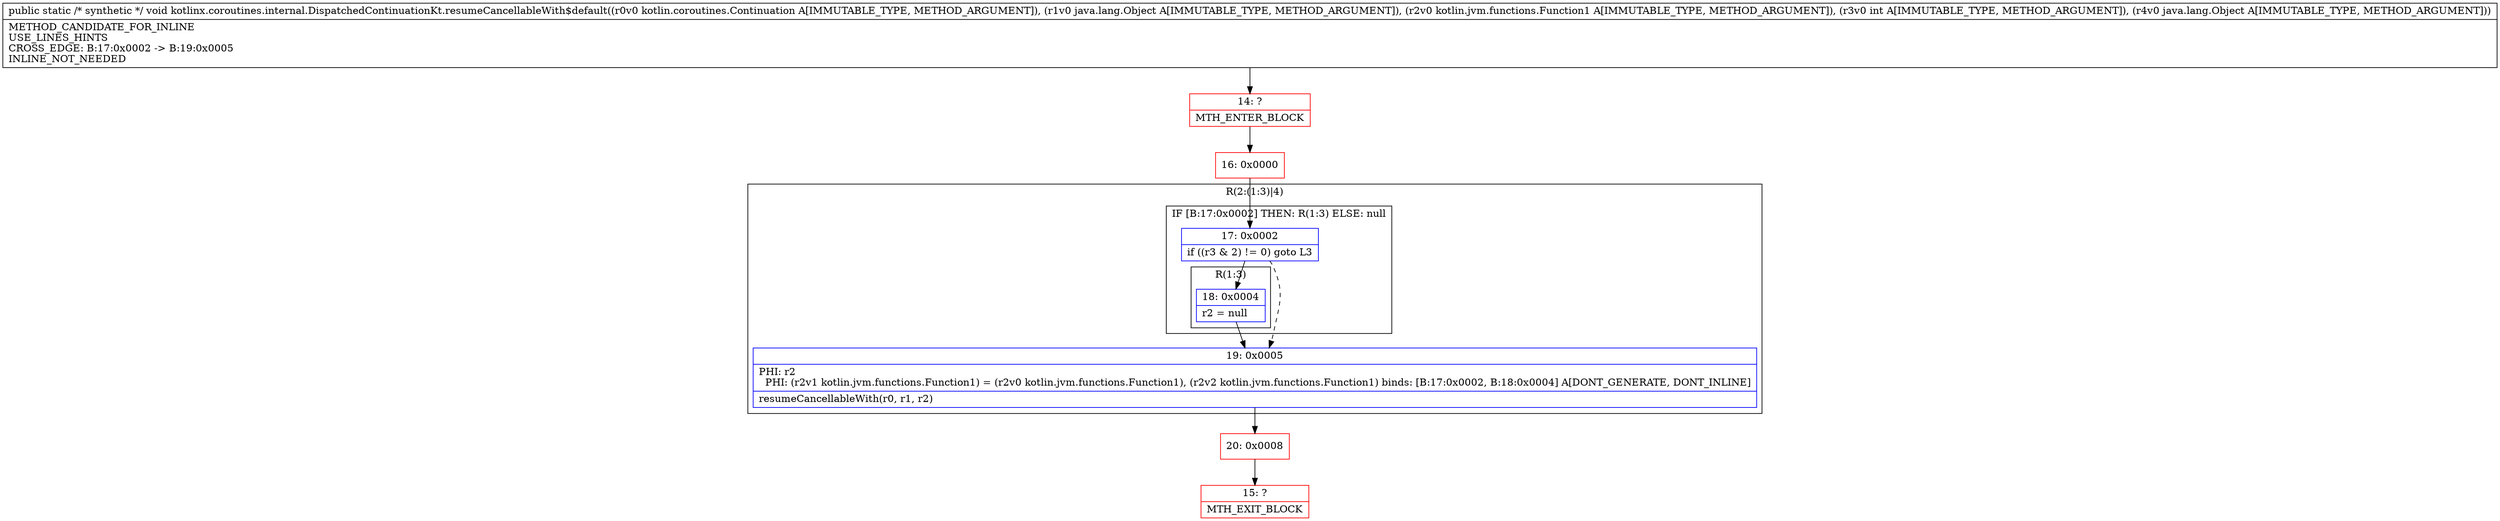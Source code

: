 digraph "CFG forkotlinx.coroutines.internal.DispatchedContinuationKt.resumeCancellableWith$default(Lkotlin\/coroutines\/Continuation;Ljava\/lang\/Object;Lkotlin\/jvm\/functions\/Function1;ILjava\/lang\/Object;)V" {
subgraph cluster_Region_1036000739 {
label = "R(2:(1:3)|4)";
node [shape=record,color=blue];
subgraph cluster_IfRegion_2089683817 {
label = "IF [B:17:0x0002] THEN: R(1:3) ELSE: null";
node [shape=record,color=blue];
Node_17 [shape=record,label="{17\:\ 0x0002|if ((r3 & 2) != 0) goto L3\l}"];
subgraph cluster_Region_2021133320 {
label = "R(1:3)";
node [shape=record,color=blue];
Node_18 [shape=record,label="{18\:\ 0x0004|r2 = null\l}"];
}
}
Node_19 [shape=record,label="{19\:\ 0x0005|PHI: r2 \l  PHI: (r2v1 kotlin.jvm.functions.Function1) = (r2v0 kotlin.jvm.functions.Function1), (r2v2 kotlin.jvm.functions.Function1) binds: [B:17:0x0002, B:18:0x0004] A[DONT_GENERATE, DONT_INLINE]\l|resumeCancellableWith(r0, r1, r2)\l}"];
}
Node_14 [shape=record,color=red,label="{14\:\ ?|MTH_ENTER_BLOCK\l}"];
Node_16 [shape=record,color=red,label="{16\:\ 0x0000}"];
Node_20 [shape=record,color=red,label="{20\:\ 0x0008}"];
Node_15 [shape=record,color=red,label="{15\:\ ?|MTH_EXIT_BLOCK\l}"];
MethodNode[shape=record,label="{public static \/* synthetic *\/ void kotlinx.coroutines.internal.DispatchedContinuationKt.resumeCancellableWith$default((r0v0 kotlin.coroutines.Continuation A[IMMUTABLE_TYPE, METHOD_ARGUMENT]), (r1v0 java.lang.Object A[IMMUTABLE_TYPE, METHOD_ARGUMENT]), (r2v0 kotlin.jvm.functions.Function1 A[IMMUTABLE_TYPE, METHOD_ARGUMENT]), (r3v0 int A[IMMUTABLE_TYPE, METHOD_ARGUMENT]), (r4v0 java.lang.Object A[IMMUTABLE_TYPE, METHOD_ARGUMENT]))  | METHOD_CANDIDATE_FOR_INLINE\lUSE_LINES_HINTS\lCROSS_EDGE: B:17:0x0002 \-\> B:19:0x0005\lINLINE_NOT_NEEDED\l}"];
MethodNode -> Node_14;Node_17 -> Node_18;
Node_17 -> Node_19[style=dashed];
Node_18 -> Node_19;
Node_19 -> Node_20;
Node_14 -> Node_16;
Node_16 -> Node_17;
Node_20 -> Node_15;
}

